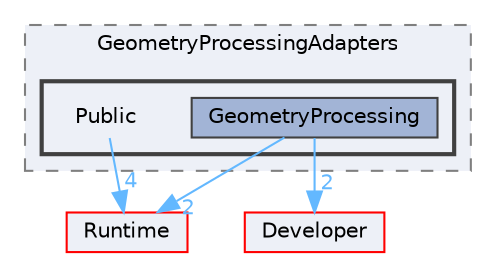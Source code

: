 digraph "Public"
{
 // INTERACTIVE_SVG=YES
 // LATEX_PDF_SIZE
  bgcolor="transparent";
  edge [fontname=Helvetica,fontsize=10,labelfontname=Helvetica,labelfontsize=10];
  node [fontname=Helvetica,fontsize=10,shape=box,height=0.2,width=0.4];
  compound=true
  subgraph clusterdir_fcef49bcef8f8657d4fb6511fbbd9c6e {
    graph [ bgcolor="#edf0f7", pencolor="grey50", label="GeometryProcessingAdapters", fontname=Helvetica,fontsize=10 style="filled,dashed", URL="dir_fcef49bcef8f8657d4fb6511fbbd9c6e.html",tooltip=""]
  subgraph clusterdir_8451cb7337a3d92b9d391098bba8d9c1 {
    graph [ bgcolor="#edf0f7", pencolor="grey25", label="", fontname=Helvetica,fontsize=10 style="filled,bold", URL="dir_8451cb7337a3d92b9d391098bba8d9c1.html",tooltip=""]
    dir_8451cb7337a3d92b9d391098bba8d9c1 [shape=plaintext, label="Public"];
  dir_2d41d9db3893f3af2bcec1c49afd01b6 [label="GeometryProcessing", fillcolor="#a2b4d6", color="grey25", style="filled", URL="dir_2d41d9db3893f3af2bcec1c49afd01b6.html",tooltip=""];
  }
  }
  dir_7536b172fbd480bfd146a1b1acd6856b [label="Runtime", fillcolor="#edf0f7", color="red", style="filled", URL="dir_7536b172fbd480bfd146a1b1acd6856b.html",tooltip=""];
  dir_ed364dfe916ed2c6b8f8391d8776f150 [label="Developer", fillcolor="#edf0f7", color="red", style="filled", URL="dir_ed364dfe916ed2c6b8f8391d8776f150.html",tooltip=""];
  dir_8451cb7337a3d92b9d391098bba8d9c1->dir_7536b172fbd480bfd146a1b1acd6856b [headlabel="4", labeldistance=1.5 headhref="dir_000814_000984.html" href="dir_000814_000984.html" color="steelblue1" fontcolor="steelblue1"];
  dir_2d41d9db3893f3af2bcec1c49afd01b6->dir_7536b172fbd480bfd146a1b1acd6856b [headlabel="2", labeldistance=1.5 headhref="dir_000441_000984.html" href="dir_000441_000984.html" color="steelblue1" fontcolor="steelblue1"];
  dir_2d41d9db3893f3af2bcec1c49afd01b6->dir_ed364dfe916ed2c6b8f8391d8776f150 [headlabel="2", labeldistance=1.5 headhref="dir_000441_000312.html" href="dir_000441_000312.html" color="steelblue1" fontcolor="steelblue1"];
}

